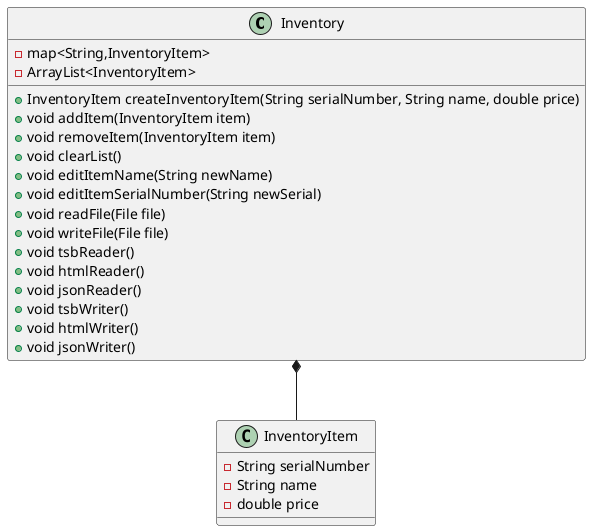@startuml
'https://plantuml.com/class-diagram


class Inventory {
    -map<String,InventoryItem>
    -ArrayList<InventoryItem>

    +InventoryItem createInventoryItem(String serialNumber, String name, double price)
    +void addItem(InventoryItem item)
    +void removeItem(InventoryItem item)
    +void clearList()
    +void editItemName(String newName)
    +void editItemSerialNumber(String newSerial)
    +void readFile(File file)
    +void writeFile(File file)
    +void tsbReader()
    +void htmlReader()
    +void jsonReader()
    +void tsbWriter()
    +void htmlWriter()
    +void jsonWriter()
}

class InventoryItem{
    -String serialNumber
    -String name
    -double price

}

Inventory*--InventoryItem

@enduml